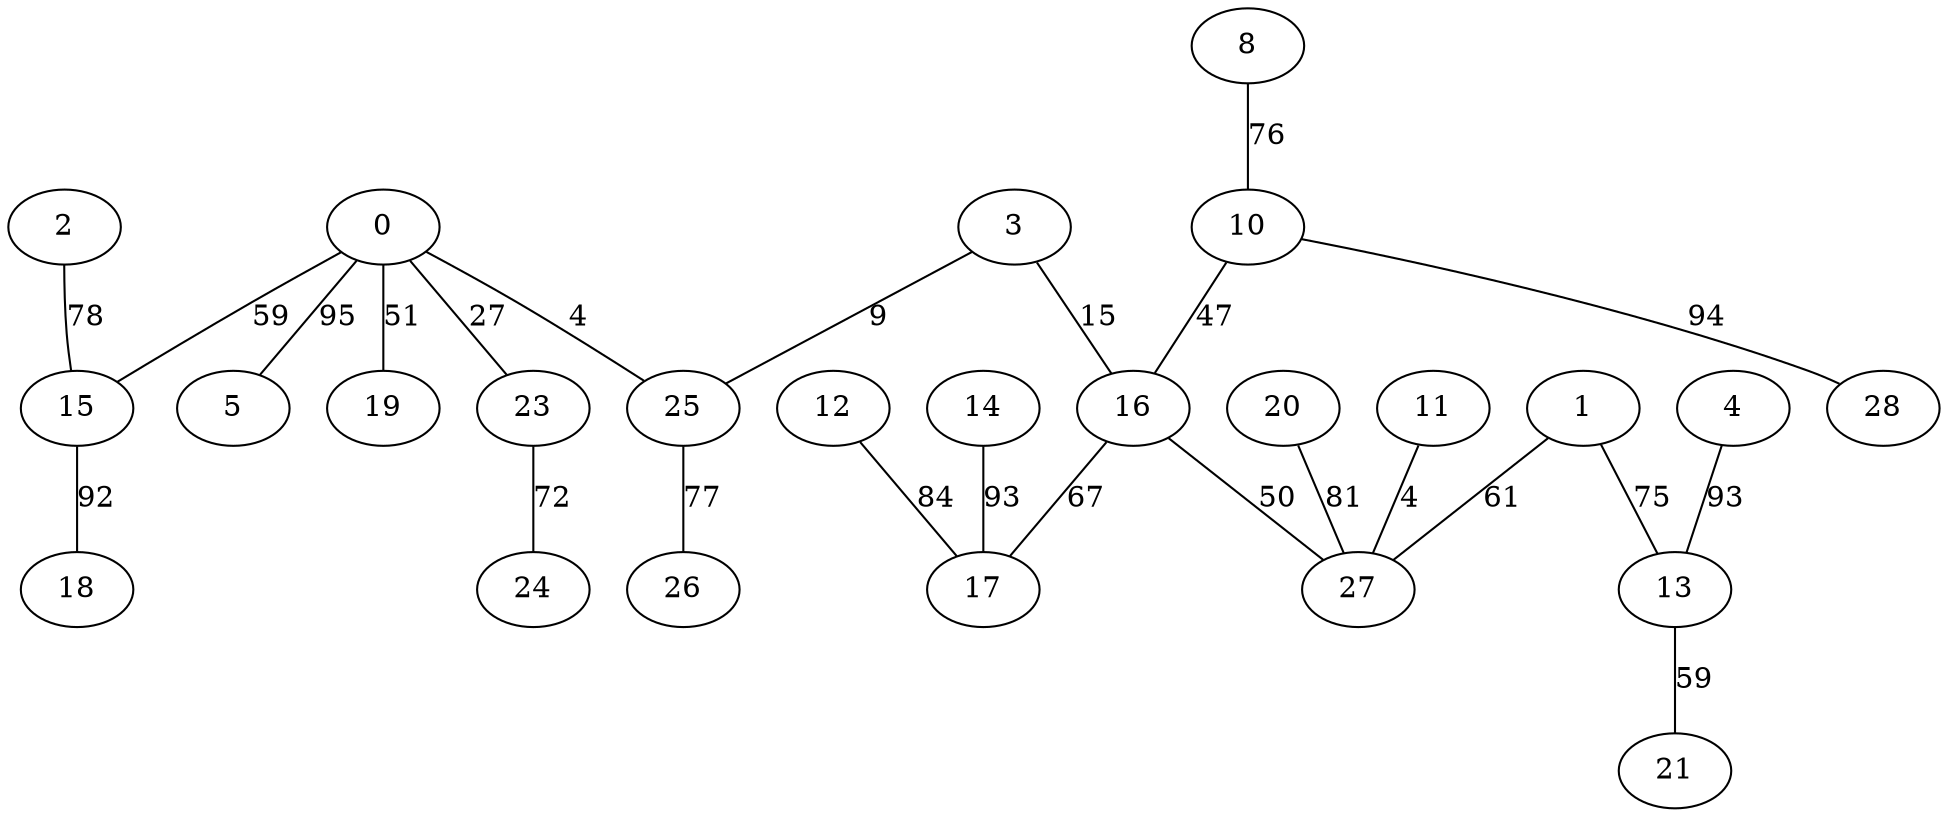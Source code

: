 graph {
  0 [label="0"];
  1 [label="1"];
  2 [label="2"];
  3 [label="3"];
  4 [label="4"];
  5 [label="5"];
  8 [label="8"];
  10 [label="10"];
  11 [label="11"];
  12 [label="12"];
  13 [label="13"];
  14 [label="14"];
  15 [label="15"];
  16 [label="16"];
  17 [label="17"];
  18 [label="18"];
  19 [label="19"];
  20 [label="20"];
  21 [label="21"];
  23 [label="23"];
  24 [label="24"];
  25 [label="25"];
  26 [label="26"];
  27 [label="27"];
  28 [label="28"];
  0 -- 25 [label="4"];
  0 -- 5 [label="95"];
  0 -- 19 [label="51"];
  0 -- 23 [label="27"];
  0 -- 15 [label="59"];
  1 -- 27 [label="61"];
  1 -- 13 [label="75"];
  2 -- 15 [label="78"];
  3 -- 16 [label="15"];
  3 -- 25 [label="9"];
  4 -- 13 [label="93"];
  8 -- 10 [label="76"];
  10 -- 28 [label="94"];
  10 -- 16 [label="47"];
  11 -- 27 [label="4"];
  12 -- 17 [label="84"];
  13 -- 21 [label="59"];
  14 -- 17 [label="93"];
  15 -- 18 [label="92"];
  16 -- 27 [label="50"];
  16 -- 17 [label="67"];
  20 -- 27 [label="81"];
  23 -- 24 [label="72"];
  25 -- 26 [label="77"];
}